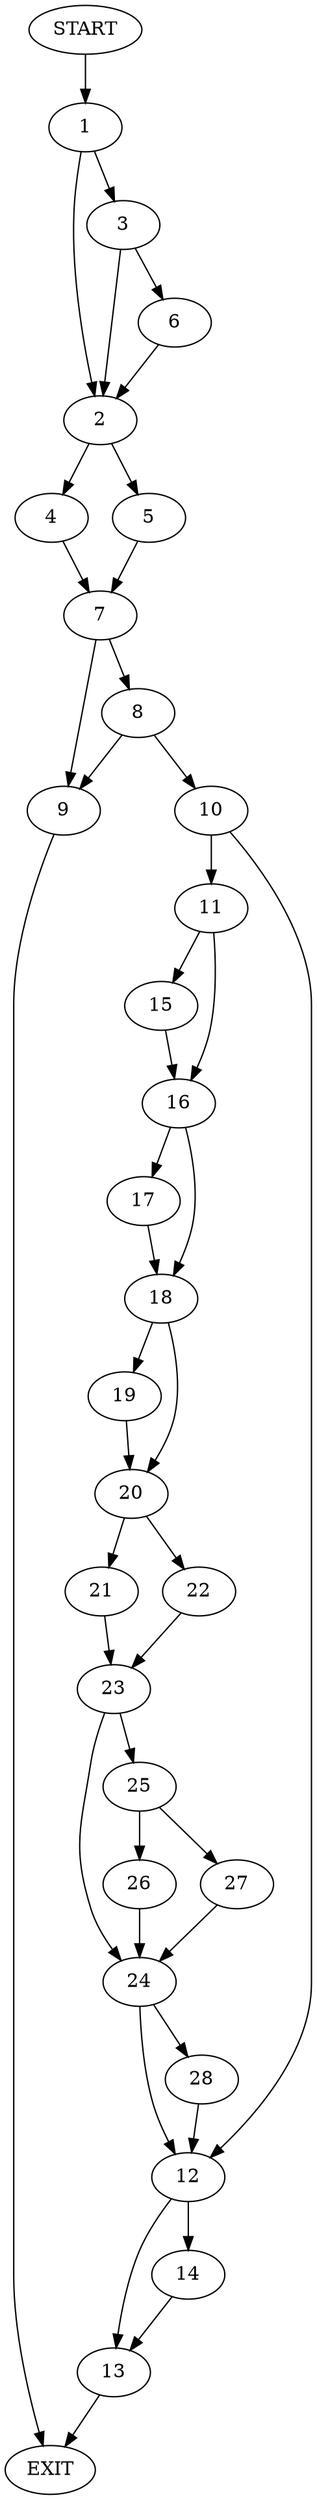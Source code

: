 digraph {
0 [label="START"]
29 [label="EXIT"]
0 -> 1
1 -> 2
1 -> 3
2 -> 4
2 -> 5
3 -> 6
3 -> 2
6 -> 2
4 -> 7
5 -> 7
7 -> 8
7 -> 9
9 -> 29
8 -> 10
8 -> 9
10 -> 11
10 -> 12
12 -> 13
12 -> 14
11 -> 15
11 -> 16
15 -> 16
16 -> 17
16 -> 18
18 -> 19
18 -> 20
17 -> 18
20 -> 21
20 -> 22
19 -> 20
22 -> 23
21 -> 23
23 -> 24
23 -> 25
25 -> 26
25 -> 27
24 -> 12
24 -> 28
27 -> 24
26 -> 24
28 -> 12
14 -> 13
13 -> 29
}
